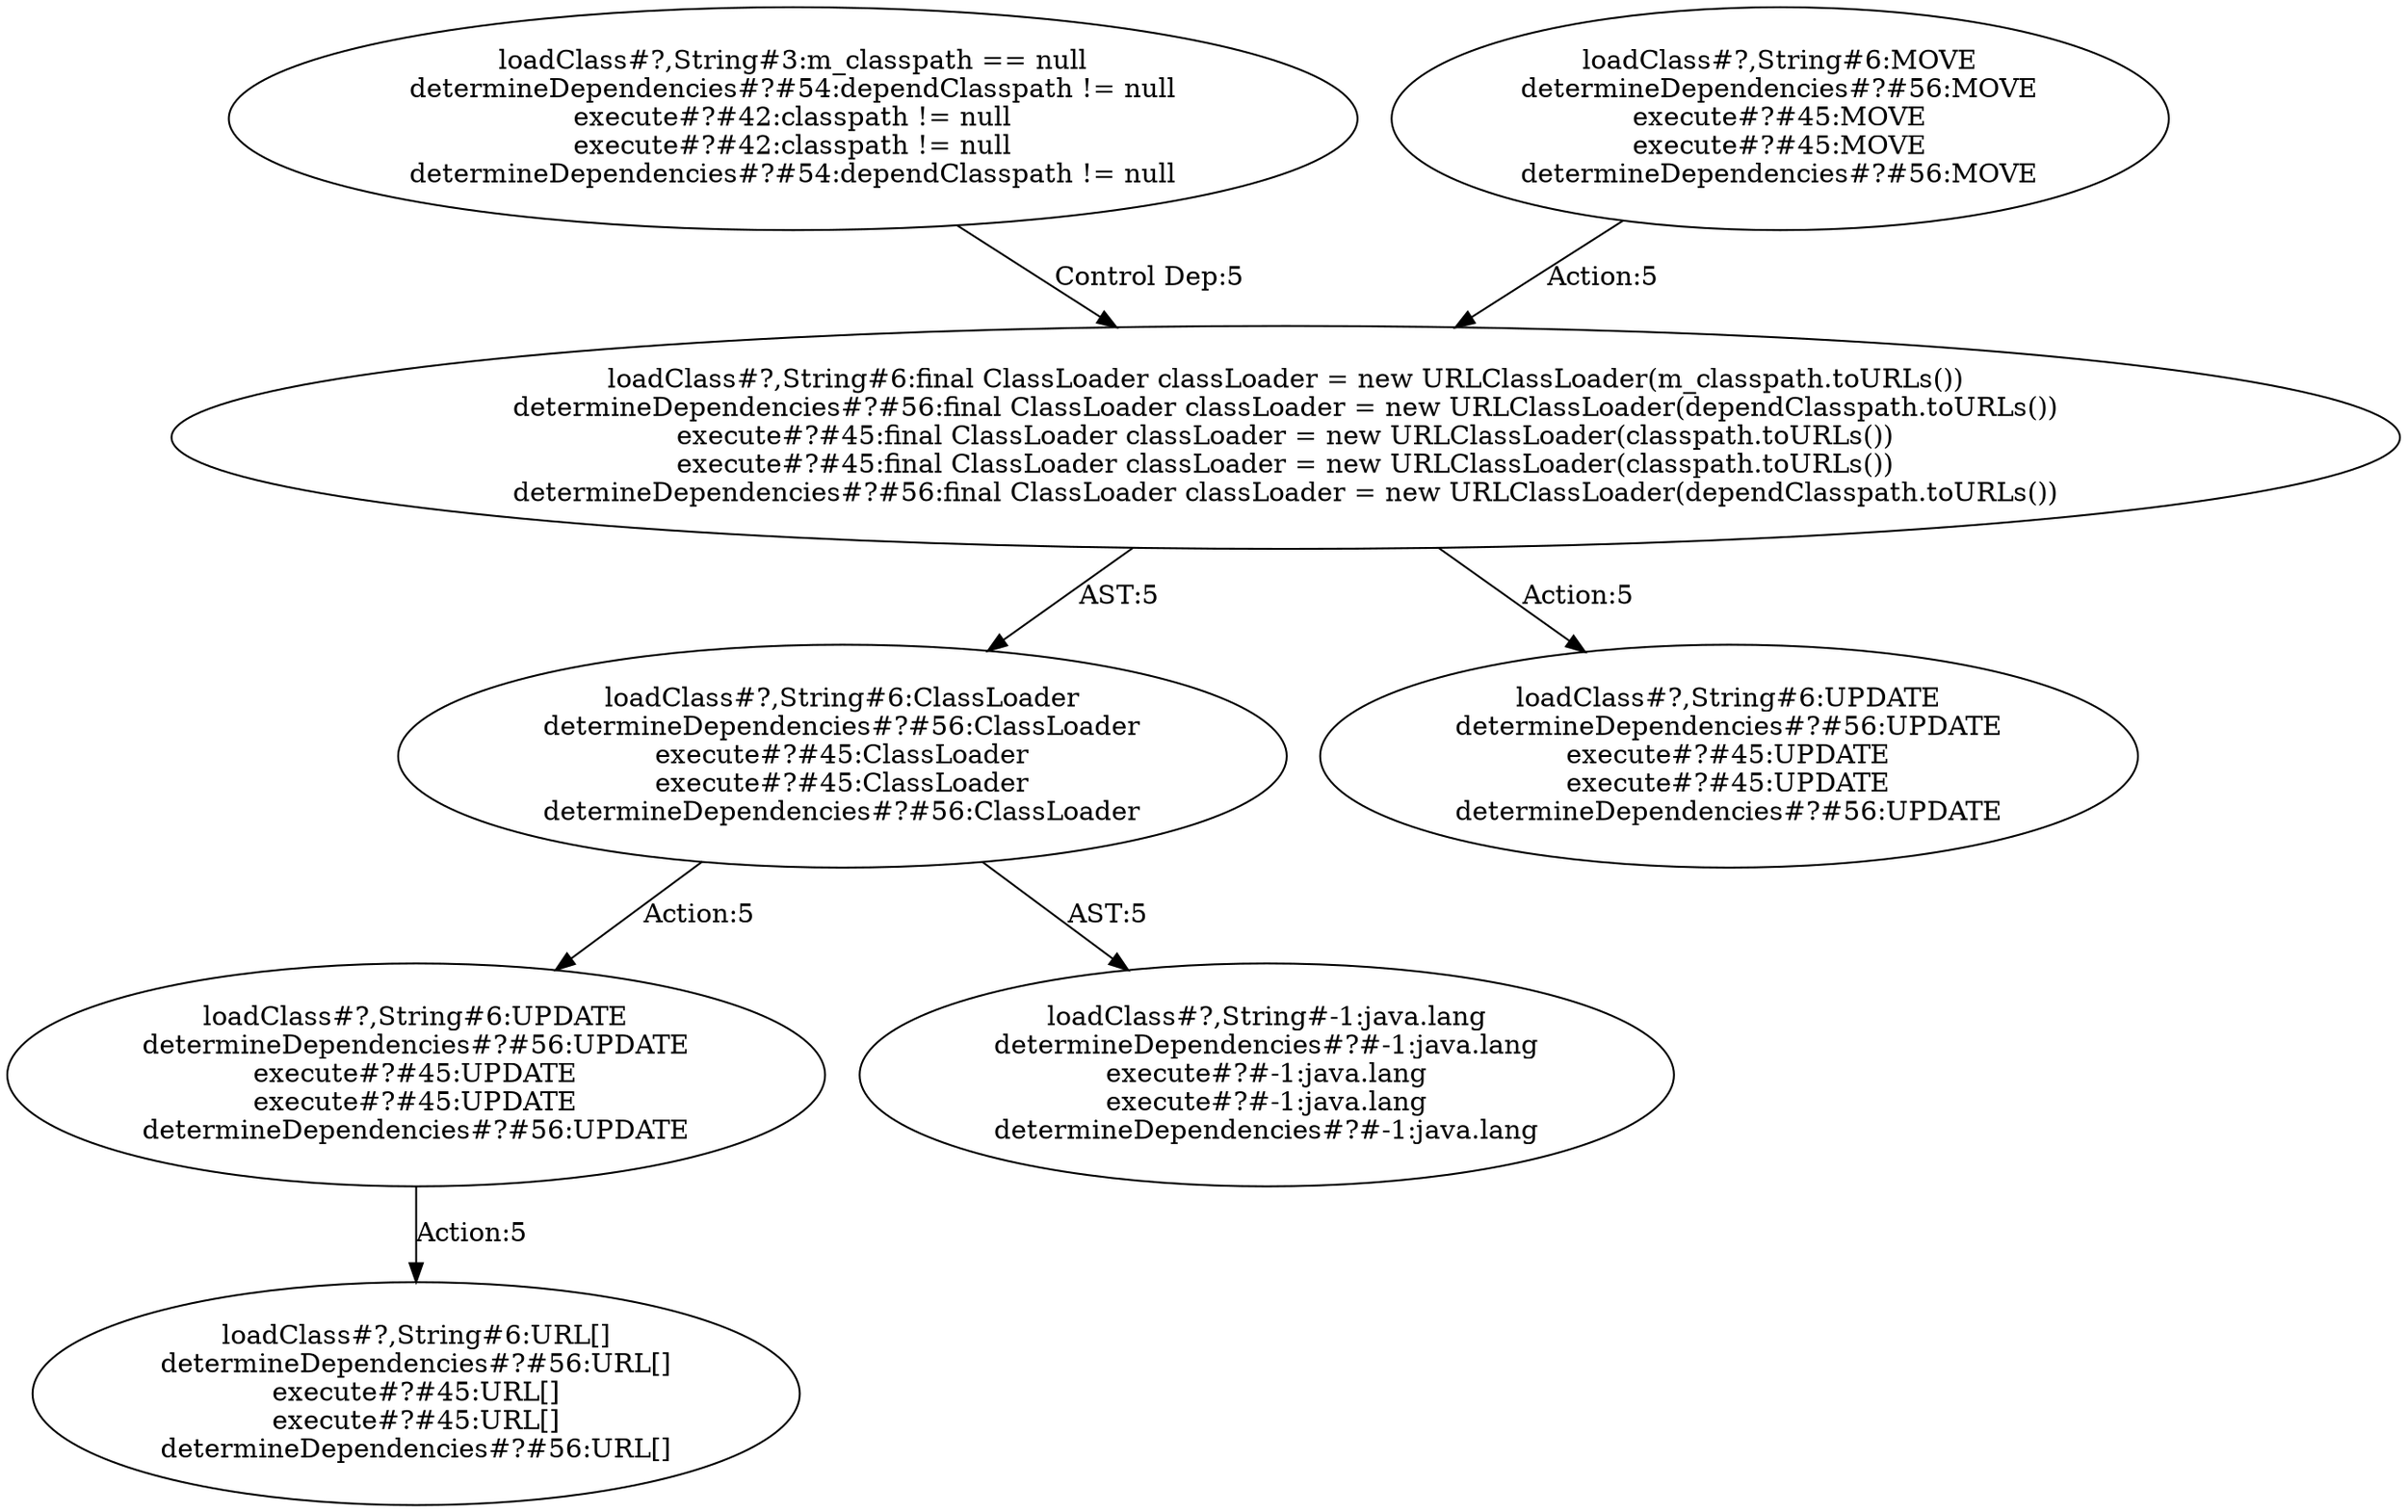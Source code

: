 digraph "Pattern" {
0 [label="loadClass#?,String#6:UPDATE
determineDependencies#?#56:UPDATE
execute#?#45:UPDATE
execute#?#45:UPDATE
determineDependencies#?#56:UPDATE" shape=ellipse]
1 [label="loadClass#?,String#6:ClassLoader
determineDependencies#?#56:ClassLoader
execute#?#45:ClassLoader
execute#?#45:ClassLoader
determineDependencies#?#56:ClassLoader" shape=ellipse]
2 [label="loadClass#?,String#6:final ClassLoader classLoader = new URLClassLoader(m_classpath.toURLs())
determineDependencies#?#56:final ClassLoader classLoader = new URLClassLoader(dependClasspath.toURLs())
execute#?#45:final ClassLoader classLoader = new URLClassLoader(classpath.toURLs())
execute#?#45:final ClassLoader classLoader = new URLClassLoader(classpath.toURLs())
determineDependencies#?#56:final ClassLoader classLoader = new URLClassLoader(dependClasspath.toURLs())" shape=ellipse]
3 [label="loadClass#?,String#3:m_classpath == null
determineDependencies#?#54:dependClasspath != null
execute#?#42:classpath != null
execute#?#42:classpath != null
determineDependencies#?#54:dependClasspath != null" shape=ellipse]
4 [label="loadClass#?,String#6:MOVE
determineDependencies#?#56:MOVE
execute#?#45:MOVE
execute#?#45:MOVE
determineDependencies#?#56:MOVE" shape=ellipse]
5 [label="loadClass#?,String#6:UPDATE
determineDependencies#?#56:UPDATE
execute#?#45:UPDATE
execute#?#45:UPDATE
determineDependencies#?#56:UPDATE" shape=ellipse]
6 [label="loadClass#?,String#-1:java.lang
determineDependencies#?#-1:java.lang
execute#?#-1:java.lang
execute#?#-1:java.lang
determineDependencies#?#-1:java.lang" shape=ellipse]
7 [label="loadClass#?,String#6:URL[]
determineDependencies#?#56:URL[]
execute#?#45:URL[]
execute#?#45:URL[]
determineDependencies#?#56:URL[]" shape=ellipse]
0 -> 7 [label="Action:5"];
1 -> 0 [label="Action:5"];
1 -> 6 [label="AST:5"];
2 -> 1 [label="AST:5"];
2 -> 5 [label="Action:5"];
3 -> 2 [label="Control Dep:5"];
4 -> 2 [label="Action:5"];
}